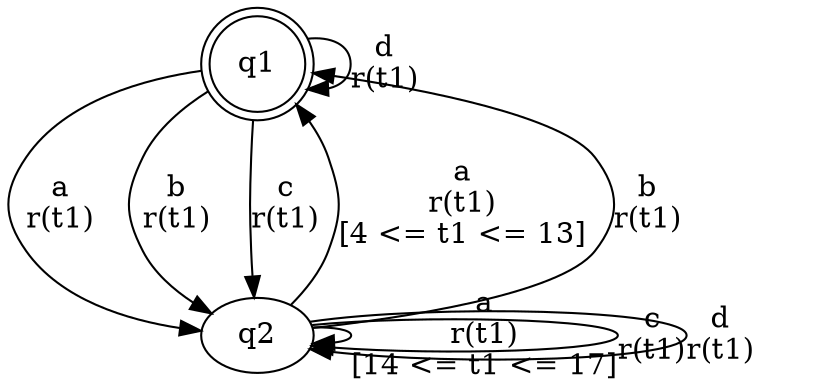digraph "tests_1/test32/solution500/solution" {
	q1[label=q1 shape=doublecircle]
	q2[label=q2]
	q1 -> q2[label="a\nr(t1)\n"]
	q2 -> q2[label="a\nr(t1)\n[14 <= t1 <= 17]"]
	q2 -> q1[label="a\nr(t1)\n[4 <= t1 <= 13]"]
	q2 -> q1[label="b\nr(t1)\n"]
	q2 -> q2[label="c\nr(t1)\n"]
	q2 -> q2[label="d\nr(t1)\n"]
	q1 -> q2[label="b\nr(t1)\n"]
	q1 -> q2[label="c\nr(t1)\n"]
	q1 -> q1[label="d\nr(t1)\n"]
}

